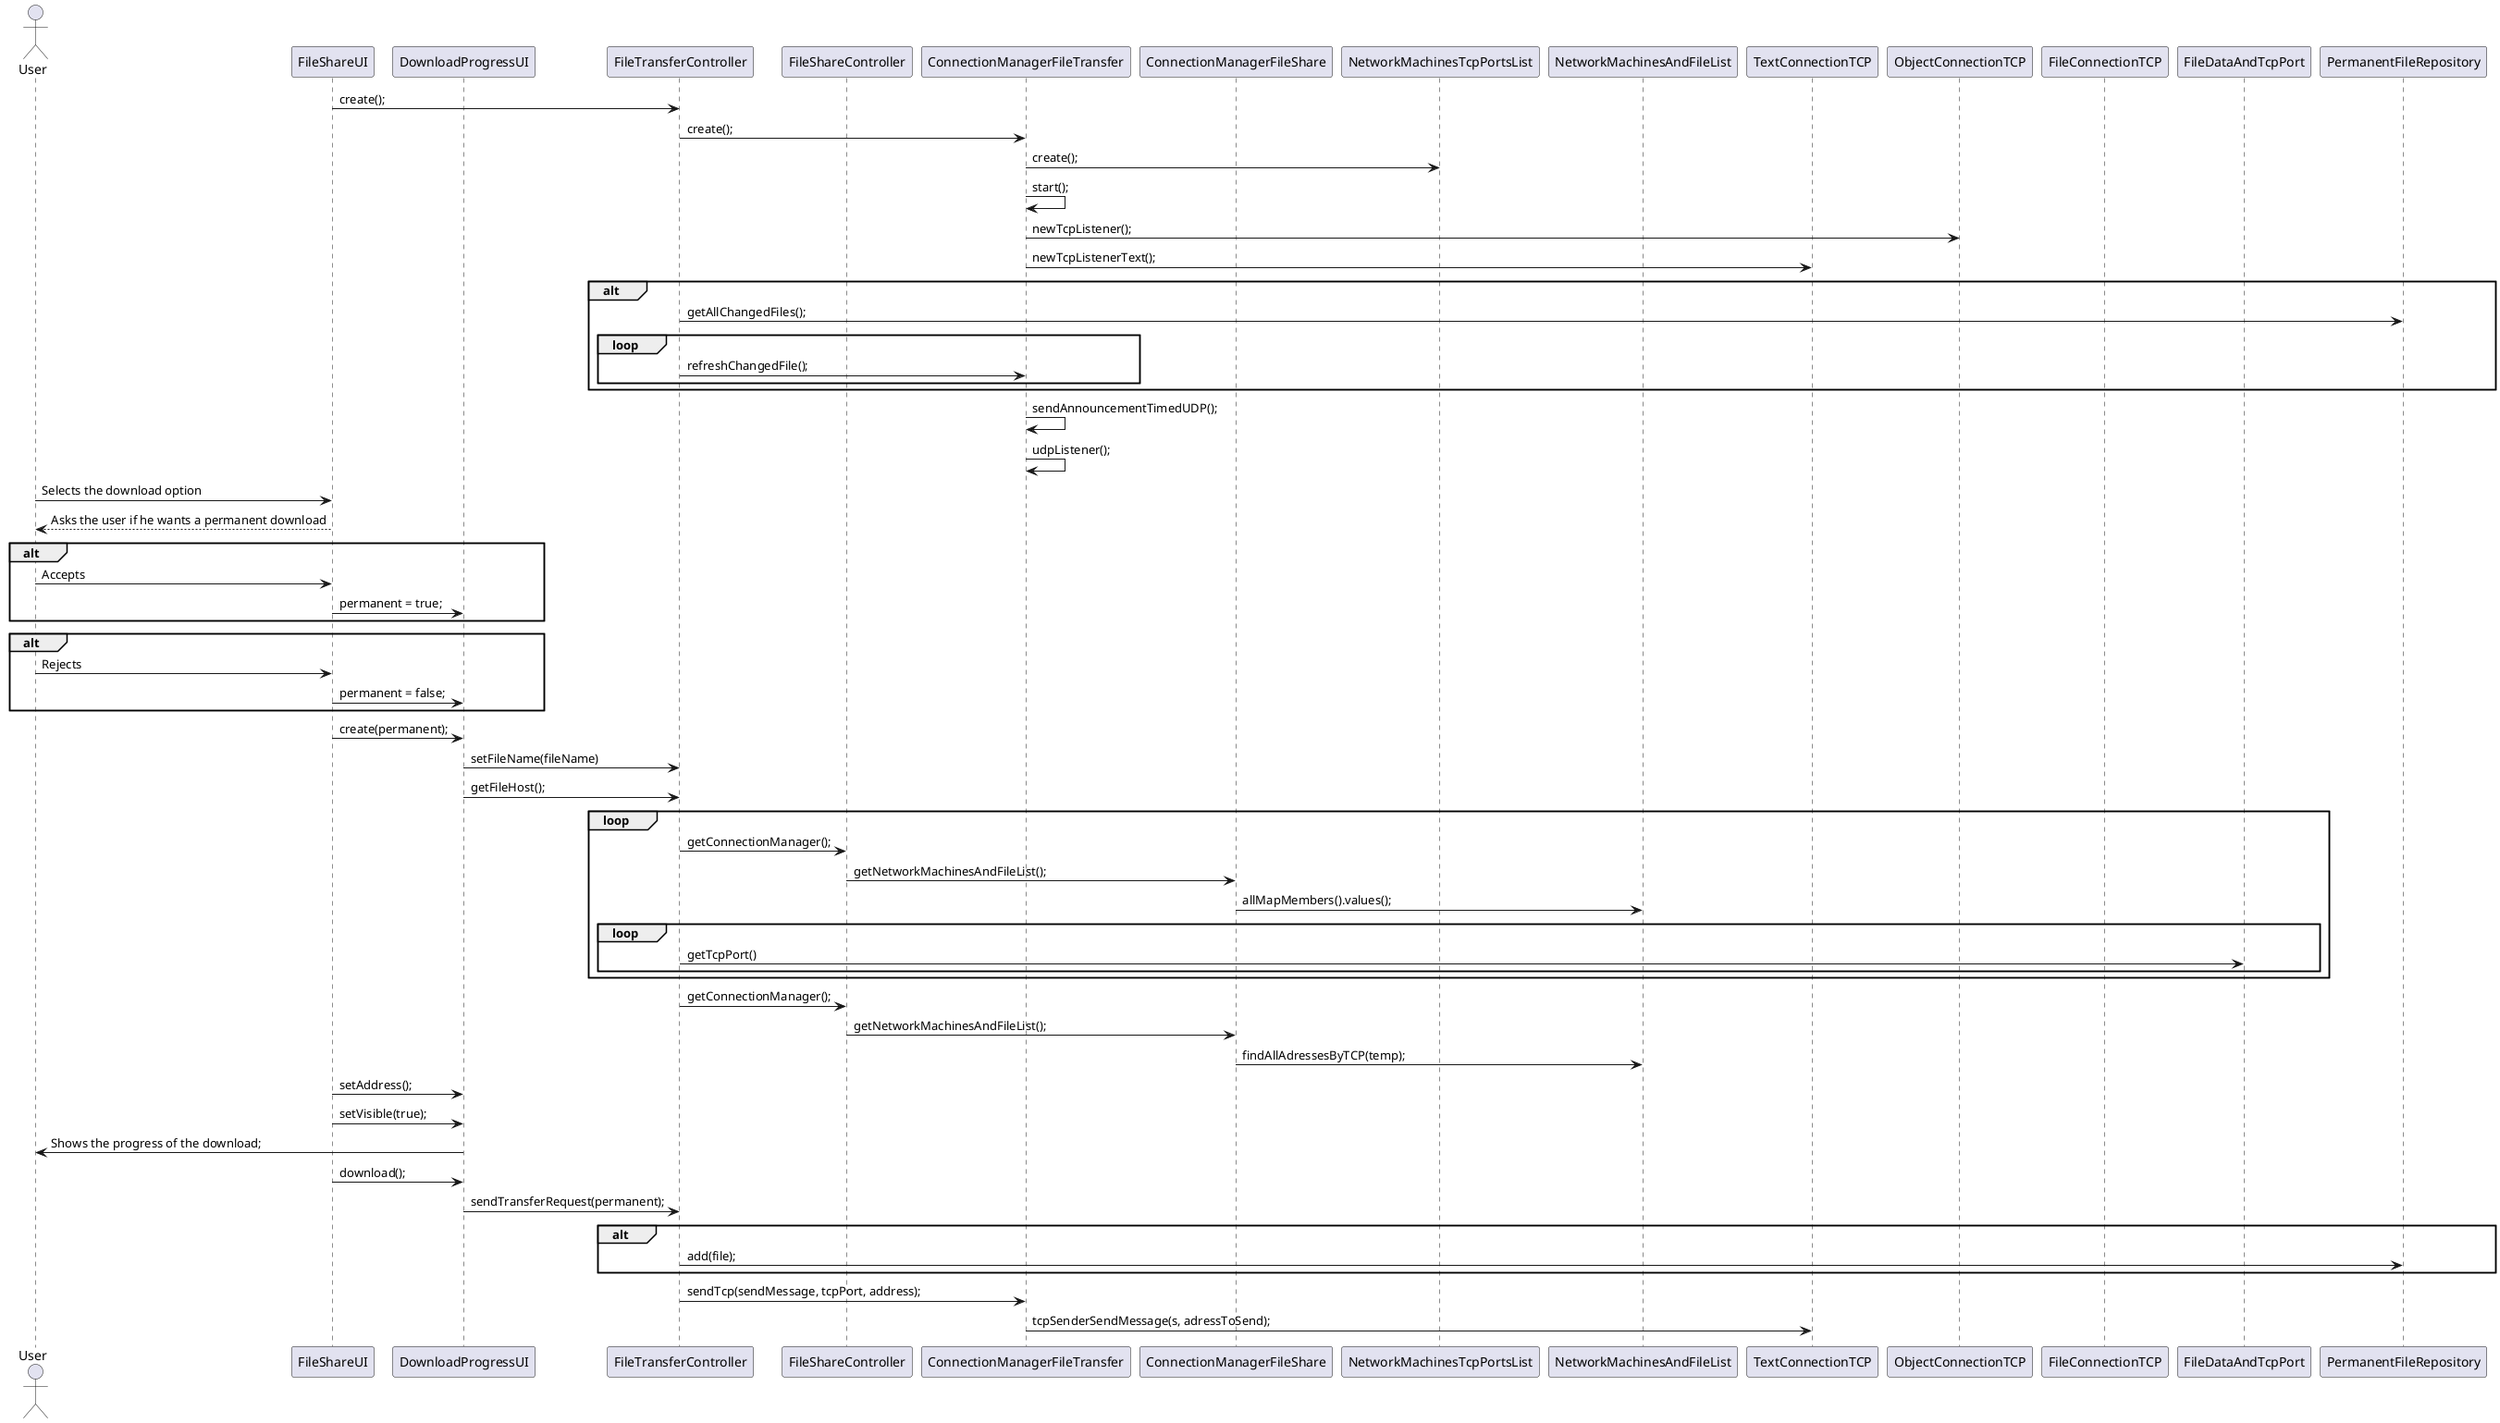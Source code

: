 @startuml ipc82sdOneTime.png
actor User as user
participant FileShareUI as fsui
participant DownloadProgressUI as pui
participant FileTransferController as ftc
participant FileShareController as fsc
participant ConnectionManagerFileTransfer as cm
participant ConnectionManagerFileShare as cm2
participant NetworkMachinesTcpPortsList as nm
participant NetworkMachinesAndFileList as nm2
participant TextConnectionTCP as tctcp
participant ObjectConnectionTCP as octcp
participant FileConnectionTCP as fctcp
participant FileDataAndTcpPort as fd
participant PermanentFileRepository as repo

fsui->ftc: create();
ftc->cm: create();
cm->nm: create();
cm->cm: start();
cm->octcp: newTcpListener();
cm->tctcp: newTcpListenerText();
alt
ftc->repo: getAllChangedFiles();
loop
ftc->cm: refreshChangedFile();
end
end
cm->cm:sendAnnouncementTimedUDP();
cm->cm: udpListener();
user->fsui: Selects the download option
fsui-->user: Asks the user if he wants a permanent download
alt
user->fsui: Accepts
fsui->pui: permanent = true;
end
alt
user->fsui: Rejects
fsui->pui: permanent = false;
end
fsui->pui: create(permanent);
pui->ftc: setFileName(fileName)
pui->ftc: getFileHost();
loop
ftc->fsc: getConnectionManager();
fsc->cm2: getNetworkMachinesAndFileList();
cm2->nm2: allMapMembers().values();
loop
ftc->fd: getTcpPort()
end
end
ftc->fsc: getConnectionManager();
fsc->cm2: getNetworkMachinesAndFileList();
cm2->nm2: findAllAdressesByTCP(temp);
fsui->pui: setAddress();
fsui->pui: setVisible(true);
pui->user: Shows the progress of the download;
fsui->pui: download();
pui->ftc: sendTransferRequest(permanent);
alt
ftc->repo: add(file);
end
ftc->cm: sendTcp(sendMessage, tcpPort, address);
cm->tctcp: tcpSenderSendMessage(s, adressToSend);

@enduml